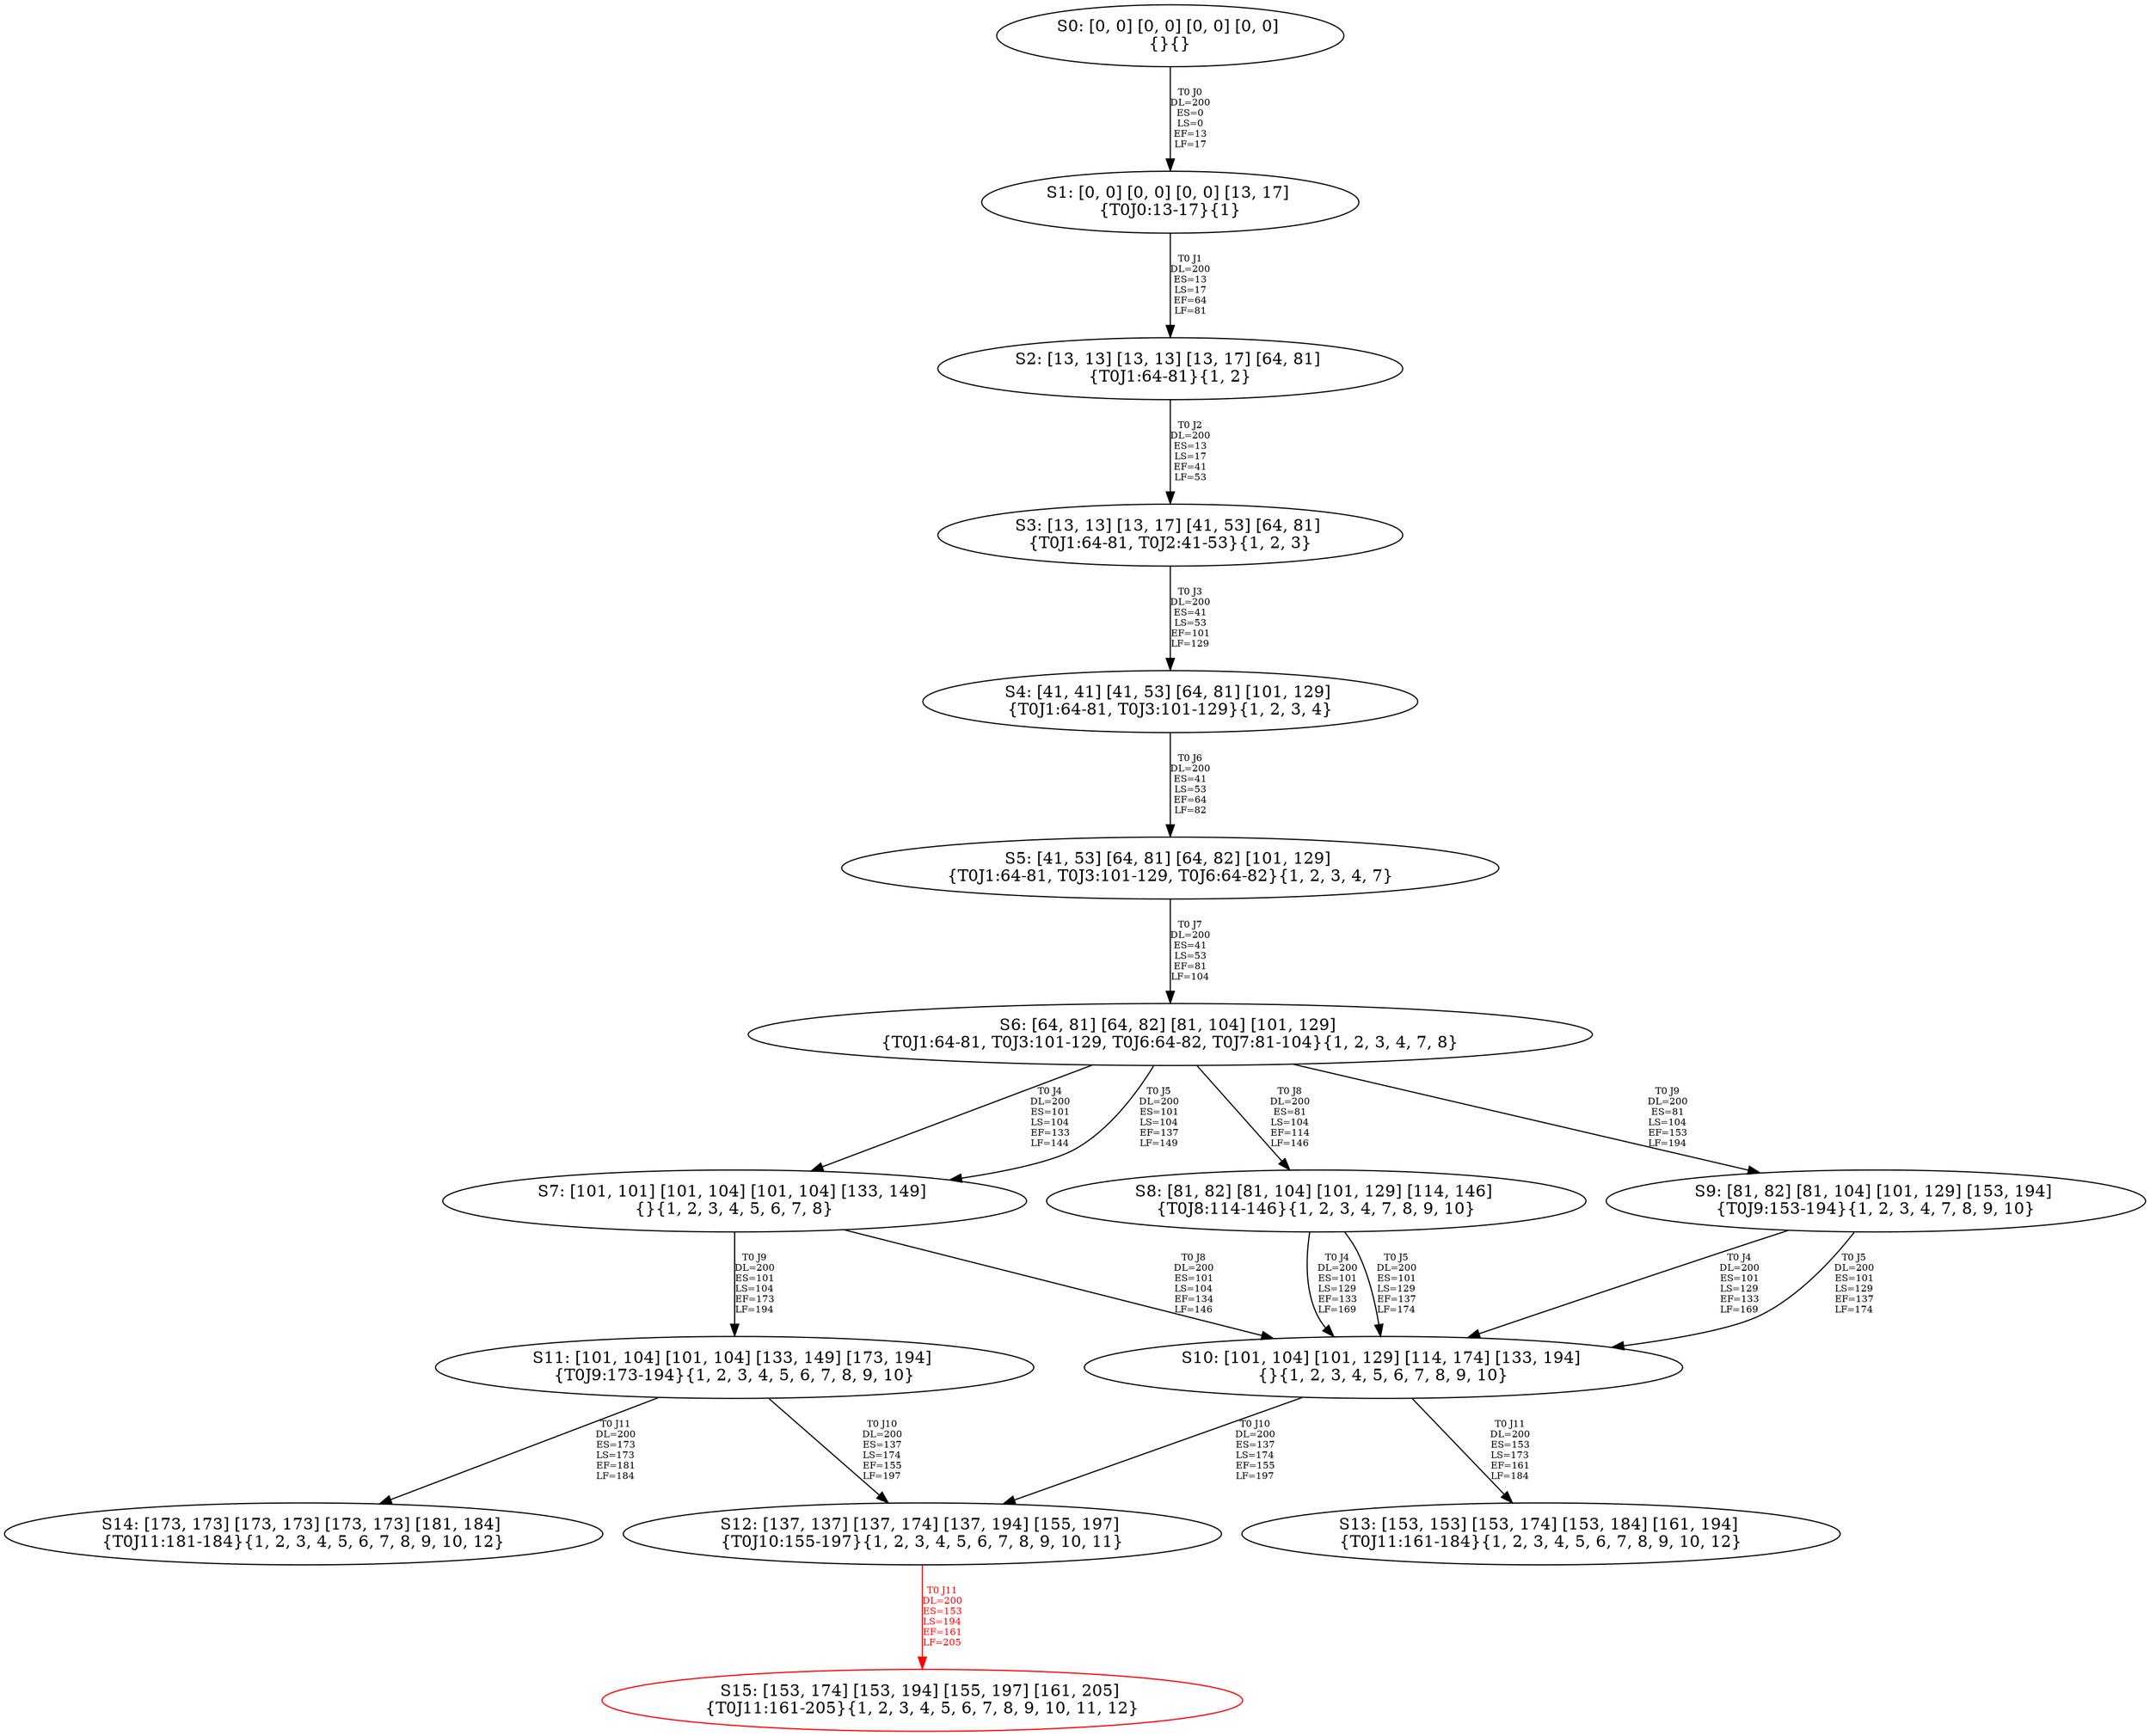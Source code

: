 digraph {
	S0[label="S0: [0, 0] [0, 0] [0, 0] [0, 0] \n{}{}"];
	S1[label="S1: [0, 0] [0, 0] [0, 0] [13, 17] \n{T0J0:13-17}{1}"];
	S2[label="S2: [13, 13] [13, 13] [13, 17] [64, 81] \n{T0J1:64-81}{1, 2}"];
	S3[label="S3: [13, 13] [13, 17] [41, 53] [64, 81] \n{T0J1:64-81, T0J2:41-53}{1, 2, 3}"];
	S4[label="S4: [41, 41] [41, 53] [64, 81] [101, 129] \n{T0J1:64-81, T0J3:101-129}{1, 2, 3, 4}"];
	S5[label="S5: [41, 53] [64, 81] [64, 82] [101, 129] \n{T0J1:64-81, T0J3:101-129, T0J6:64-82}{1, 2, 3, 4, 7}"];
	S6[label="S6: [64, 81] [64, 82] [81, 104] [101, 129] \n{T0J1:64-81, T0J3:101-129, T0J6:64-82, T0J7:81-104}{1, 2, 3, 4, 7, 8}"];
	S7[label="S7: [101, 101] [101, 104] [101, 104] [133, 149] \n{}{1, 2, 3, 4, 5, 6, 7, 8}"];
	S8[label="S8: [81, 82] [81, 104] [101, 129] [114, 146] \n{T0J8:114-146}{1, 2, 3, 4, 7, 8, 9, 10}"];
	S9[label="S9: [81, 82] [81, 104] [101, 129] [153, 194] \n{T0J9:153-194}{1, 2, 3, 4, 7, 8, 9, 10}"];
	S10[label="S10: [101, 104] [101, 129] [114, 174] [133, 194] \n{}{1, 2, 3, 4, 5, 6, 7, 8, 9, 10}"];
	S11[label="S11: [101, 104] [101, 104] [133, 149] [173, 194] \n{T0J9:173-194}{1, 2, 3, 4, 5, 6, 7, 8, 9, 10}"];
	S12[label="S12: [137, 137] [137, 174] [137, 194] [155, 197] \n{T0J10:155-197}{1, 2, 3, 4, 5, 6, 7, 8, 9, 10, 11}"];
	S13[label="S13: [153, 153] [153, 174] [153, 184] [161, 194] \n{T0J11:161-184}{1, 2, 3, 4, 5, 6, 7, 8, 9, 10, 12}"];
	S14[label="S14: [173, 173] [173, 173] [173, 173] [181, 184] \n{T0J11:181-184}{1, 2, 3, 4, 5, 6, 7, 8, 9, 10, 12}"];
	S15[label="S15: [153, 174] [153, 194] [155, 197] [161, 205] \n{T0J11:161-205}{1, 2, 3, 4, 5, 6, 7, 8, 9, 10, 11, 12}"];
	S0 -> S1[label="T0 J0\nDL=200\nES=0\nLS=0\nEF=13\nLF=17",fontsize=8];
	S1 -> S2[label="T0 J1\nDL=200\nES=13\nLS=17\nEF=64\nLF=81",fontsize=8];
	S2 -> S3[label="T0 J2\nDL=200\nES=13\nLS=17\nEF=41\nLF=53",fontsize=8];
	S3 -> S4[label="T0 J3\nDL=200\nES=41\nLS=53\nEF=101\nLF=129",fontsize=8];
	S4 -> S5[label="T0 J6\nDL=200\nES=41\nLS=53\nEF=64\nLF=82",fontsize=8];
	S5 -> S6[label="T0 J7\nDL=200\nES=41\nLS=53\nEF=81\nLF=104",fontsize=8];
	S6 -> S7[label="T0 J4\nDL=200\nES=101\nLS=104\nEF=133\nLF=144",fontsize=8];
	S6 -> S7[label="T0 J5\nDL=200\nES=101\nLS=104\nEF=137\nLF=149",fontsize=8];
	S6 -> S8[label="T0 J8\nDL=200\nES=81\nLS=104\nEF=114\nLF=146",fontsize=8];
	S6 -> S9[label="T0 J9\nDL=200\nES=81\nLS=104\nEF=153\nLF=194",fontsize=8];
	S7 -> S10[label="T0 J8\nDL=200\nES=101\nLS=104\nEF=134\nLF=146",fontsize=8];
	S7 -> S11[label="T0 J9\nDL=200\nES=101\nLS=104\nEF=173\nLF=194",fontsize=8];
	S8 -> S10[label="T0 J4\nDL=200\nES=101\nLS=129\nEF=133\nLF=169",fontsize=8];
	S8 -> S10[label="T0 J5\nDL=200\nES=101\nLS=129\nEF=137\nLF=174",fontsize=8];
	S9 -> S10[label="T0 J4\nDL=200\nES=101\nLS=129\nEF=133\nLF=169",fontsize=8];
	S9 -> S10[label="T0 J5\nDL=200\nES=101\nLS=129\nEF=137\nLF=174",fontsize=8];
	S10 -> S12[label="T0 J10\nDL=200\nES=137\nLS=174\nEF=155\nLF=197",fontsize=8];
	S10 -> S13[label="T0 J11\nDL=200\nES=153\nLS=173\nEF=161\nLF=184",fontsize=8];
	S11 -> S12[label="T0 J10\nDL=200\nES=137\nLS=174\nEF=155\nLF=197",fontsize=8];
	S11 -> S14[label="T0 J11\nDL=200\nES=173\nLS=173\nEF=181\nLF=184",fontsize=8];
	S12 -> S15[label="T0 J11\nDL=200\nES=153\nLS=194\nEF=161\nLF=205",color=Red,fontcolor=Red,fontsize=8];
S15[color=Red];
}
